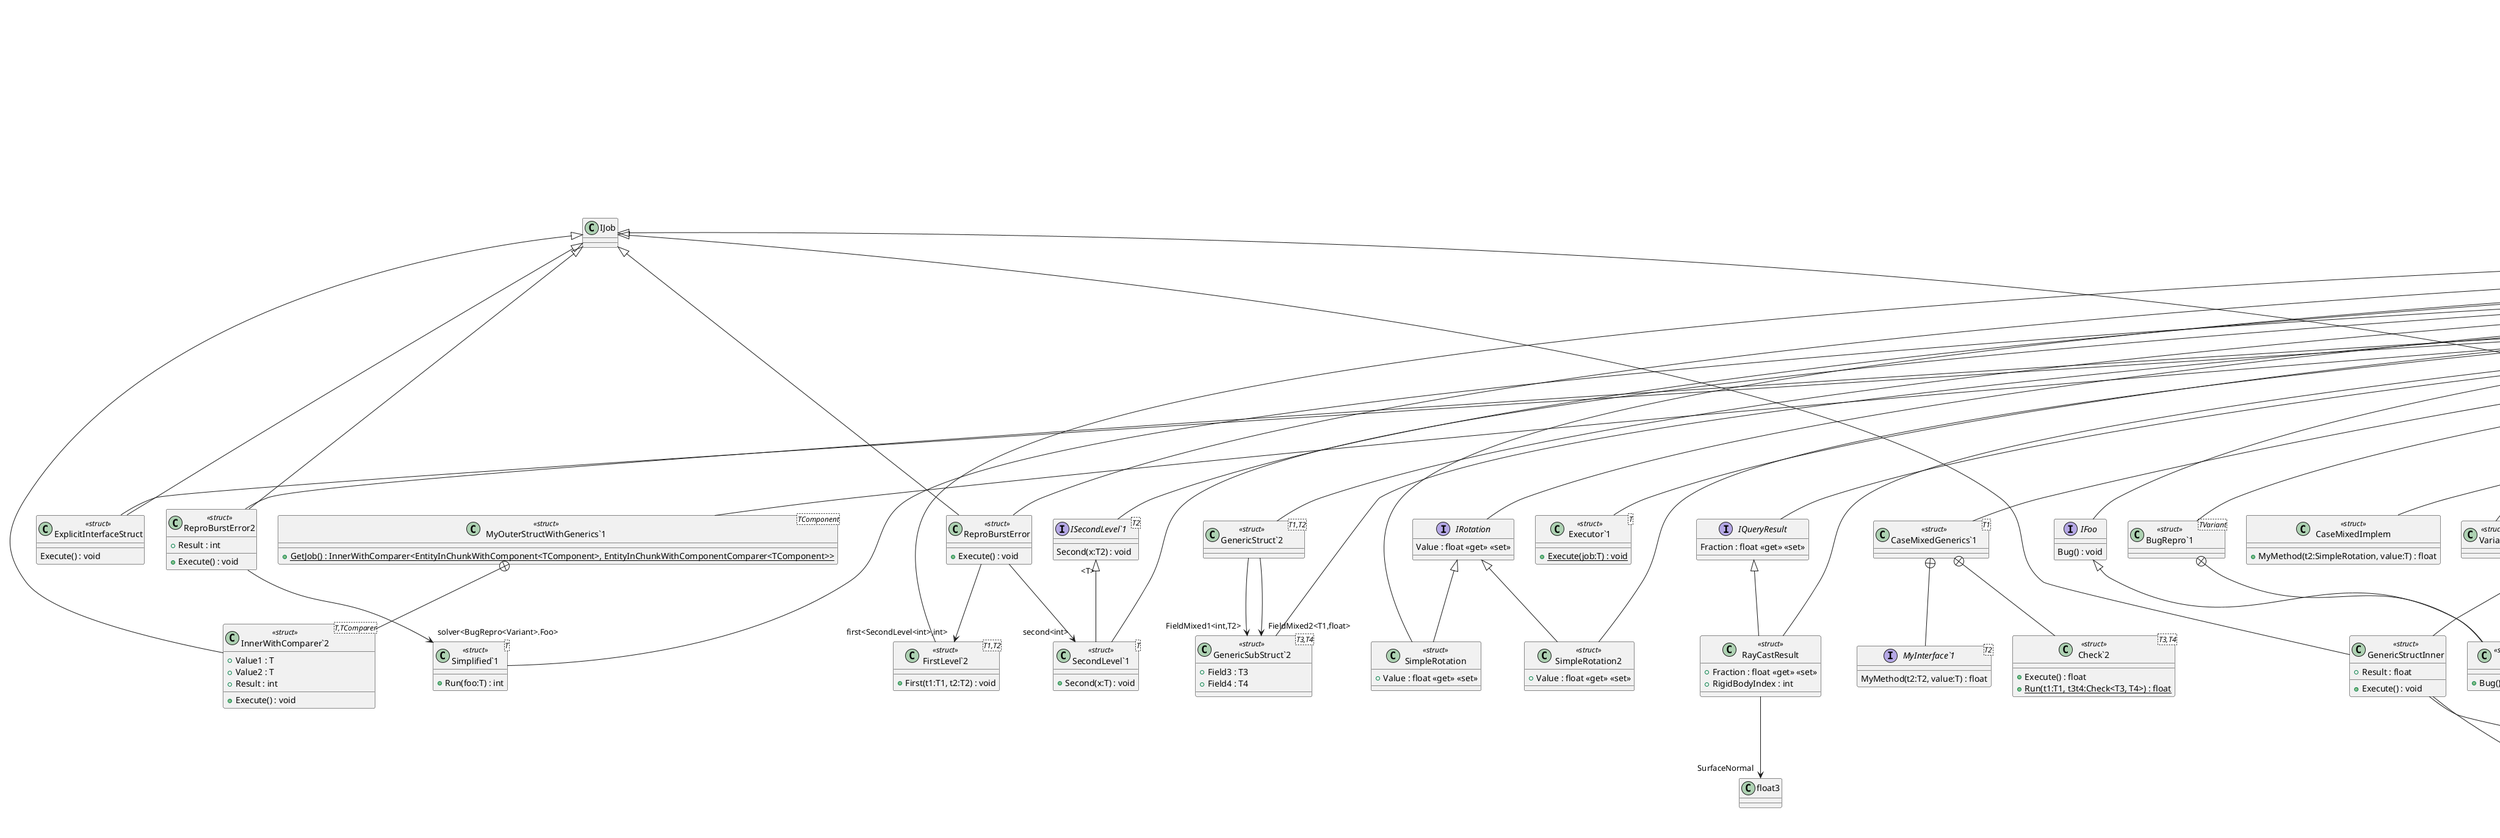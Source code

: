 @startuml
class TestGenerics <<partial>> {
    + {static} StructNestedGenerics() : int
    + {static} CheckSizeOfWithGenerics() : int
    + {static} TestOuterInnerGenerics() : float
    + {static} TestOuterInnerGenerics2() : float
    + {static} TestActivator() : float
    + {static} TestActivatorIndirect() : float
    + {static} TestStaticMethodGeneric() : float
    + {static} TestCrossConstraints() : void
    + {static} TestCrossAndGenericArgumentsInGenericInterface() : float
    + {static} TestCase_1059355() : int
    + {static} ExplicitInterfaceImplementation() : void
    + {static} ExecutePhysicsJob() : int
    {static} castRay(data:int, collector:T) : void
    {static} processLeaves(processor:T, collector:U) : void
    {static} castRayMesh(collector:T) : void
    + {static} TestGenericIssueWithIJobProcessComponentData() : float
    + {static} TestSizeOfWithGenericType() : int
    + {static} TestSizeOfWithNestedGenericTypes() : int
    + {static} CheckInterfaceCallsThroughGenericsOfGenerics() : int
    + {static} TestNestedGenericsWithStaticAndSameName() : long
    + {static} TestStructImplementingGenericInterfaceWithSourceOrderDependentResolution() : int
    + {static} TestStructImplementingGenericInterfaceWithSourceOrderDependentResolution2() : int
    + {static} CallGenericStructImplementingGenericInterfaceWithOverloads() : int
    + {static} CallGenericStructImplementingGenericInterfaceWithOverloads2() : int
    + {static} CallGenericStructImplementingGenericInterfaceWithOverloadsWrapper() : int
    + {static} CallGenericStructImplementingGenericInterfaceWithOverloadsWrapper2() : int
    + {static} CallStructImplementingGenericInterfaceWithMoreSpecificOverload() : int
    + {static} CallStructImplementingGenericInterfaceWithMoreSpecificOverload2() : int
    + {static} CallGenericStructImplementingGenericInterfaceWithPrivateOverload() : int
    + {static} CallGenericStructImplementingGenericInterfaceDerived() : int
    + {static} CallBaseInterfaceMethodOnGenericStruct() : int
    + {static} CallGenericStructImplementingGenericInterfaceDerived2() : int
    + {static} CallGetHashCodeViaInterface() : int
    + {static} CallGetHashCodeViaInterfaceHelper(value:T) : int
    + {static} CallGetHashCodeViaInterface2() : int
    + {static} CallGetHashCodeViaInterface3() : int
}
class "DataOutput2`1"<TType> <<struct>> {
}
interface "IMyActivator`1"<T> {
    Create(value:float) : T
}
class "MyActivator`1"<T> <<struct>> {
    + Create(value:float) : T
}
class "MyActivatorIndirect`1"<T> <<struct>> {
    + Create(value:float) : T
}
interface IMyData {
    Value : float <<get>> <<set>>
}
class MyValueData1 <<struct>> {
    + Value : float <<get>> <<set>>
}
class MyValueData2 <<struct>> {
    + Value : float <<get>> <<set>>
}
class "GenericStructOuter`2"<T1,T2> <<struct>> {
}
class "GenericStructOuter2`2"<T1,T2> <<struct>> {
}
class "Executor`1"<T> <<struct>> {
    + {static} Execute(job:T) : void
}
class "GenericStruct`2"<T1,T2> <<struct>> {
}
class "GenericSubStruct`2"<T3,T4> <<struct>> {
    + Field3 : T3
    + Field4 : T4
}
interface IRotation {
    Value : float <<get>> <<set>>
}
class SimpleRotation <<struct>> {
    + Value : float <<get>> <<set>>
}
class SimpleRotation2 <<struct>> {
    + Value : float <<get>> <<set>>
}
class ReproBurstError <<struct>> {
    + Execute() : void
}
class "FirstLevel`2"<T1,T2> <<struct>> {
    + First(t1:T1, t2:T2) : void
}
interface "ISecondLevel`1"<T2> {
    Second(x:T2) : void
}
class "SecondLevel`1"<T> <<struct>> {
    + Second(x:T) : void
}
class "CaseMixedGenerics`1"<T1> <<struct>> {
}
class CaseMixedImplem <<struct>> {
    + MyMethod(t2:SimpleRotation, value:T) : float
}
class ReproBurstError2 <<struct>> {
    + Result : int
    + Execute() : void
}
class Variant <<struct>> {
}
class "BugRepro`1"<TVariant> <<struct>> {
}
interface IFoo {
    Bug() : void
}
class "Simplified`1"<T> <<struct>> {
    + Run(foo:T) : int
}
class ExplicitInterfaceStruct <<struct>> {
    Execute() : void
}
class ExplicitRunner <<struct>> {
    + {static} RunJob(job:T) : void
}
interface IQueryResult {
    Fraction : float <<get>> <<set>>
}
class RayCastResult <<struct>> {
    + Fraction : float <<get>> <<set>>
    + RigidBodyIndex : int
}
interface "ICollector`1"<T> {
    MaxFraction : float <<get>>
    HasHit : bool <<get>>
    NumHits : int <<get>>
    AddHit(hit:T) : void
}
class "AnyHitCollector`1"<T> <<struct>> {
    + MaxFraction : float <<get>>
    + HasHit : bool <<get>>
    + NumHits : int <<get>>
    + AddHit(hit:T) : void
}
class "ClosestHitCollector`1"<T> <<struct>> {
    + MaxFraction : float <<get>>
    + HasHit : bool <<get>>
    + NumHits : int <<get>>
    + ClosestHit : T
    + AddHit(hit:T) : void
}
interface IRaycastLeafProcessor {
    RayLeaf(leafData:int, collector:T) : void
}
class RayLeafProcessor <<struct>> {
    + RayLeaf(leafData:int, collector:T) : void
}
class PhysicsJob <<struct>> {
    + result : bool
    + <<unsafe>> Execute(index:int) : void
}
interface IComponentData {
}
class "JobStruct_Process_DD`3"<T,U0,U1> <<struct>> {
    + Data : T
    + DataU0 : U0
    + DataU1 : U1
    + {static} <<unsafe>> Execute(jobData:JobStruct_Process_DD<T, U0, U1>) : void
}
interface "IJobProcessComponentData`2"<U0,U1> {
    Execute(c0:U0, c1:U1) : void
}
class "GenericComponent`1"<T> <<struct>> {
    + Value : T
}
class Translation <<struct>> {
    + Value : float
}
class MyReadJob <<struct>> {
    + Execute(c0:GenericComponent<float>, c1:Translation) : void
}
class "GenericTypeContainer`1"<TType> <<struct>> {
    + Value : TType
}
class "GenericContainerOuter`1"<T> {
}
interface IComponentDataOrdered {
    Order : int <<get>>
}
class "EntityInChunkWithComponent`1"<TComponent> <<struct>> {
    + Component : TComponent
    + EntityInChunkWithComponent(component:TComponent)
}
class "EntityInChunkWithComponentComparer`1"<TComponent> <<struct>> {
    + Compare(x:EntityInChunkWithComponent<TComponent>, y:EntityInChunkWithComponent<TComponent>) : int
}
class "MyOuterStructWithGenerics`1"<TComponent> <<struct>> {
    + {static} GetJob() : InnerWithComparer<EntityInChunkWithComponent<TComponent>, EntityInChunkWithComponentComparer<TComponent>>
}
class MyComponentData <<struct>> {
    + Value : int
    + MyComponentData(value:int)
    + CompareTo(other:MyComponentData) : int
}
class "TypeIndexCache`1"<T> {
    + {static} GetValue() : long
}
class "InnerIndex`1"<T> <<struct>> {
    + {static} Create() : long
}
interface "IGenericInterfaceWithSourceOrderDependentResolution`1"<T> {
    Foo(i:int) : int
    Foo(t:T) : int
}
class StructImplementingGenericInterfaceWithSourceOrderDependentResolution <<struct>> {
    Foo(i:int) : int
    + Foo(i:int) : int
}
interface "IGenericInterfaceWithSourceOrderDependentResolution2`1"<T> {
    Foo(t:T) : int
    Foo(i:int) : int
}
class StructImplementingGenericInterfaceWithSourceOrderDependentResolution2 <<struct>> {
    Foo(i:int) : int
    + Foo(i:int) : int
}
interface "IGenericInterfaceWithOverloads`1"<T> {
    Foo(u:uint) : T
    Foo(i:int) : T
}
class "GenericStructImplementingGenericInterfaceWithOverloads`1"<T> <<struct>> {
    + UIntValue : T
    + IntValue : T
    + Foo(u:uint) : T
    + Foo(i:int) : T
}
interface "IGenericInterfaceWithOverloadsWrapper`1"<T> {
    Bar(index:uint) : GenericStructImplementingGenericInterfaceWithOverloads<T>
    Bar(index:int) : GenericStructImplementingGenericInterfaceWithOverloads<T>
}
class "GenericStructImplementingGenericInterfaceWithOverloadsWrapper`1"<T> <<struct>> {
    + Bar(index:uint) : GenericStructImplementingGenericInterfaceWithOverloads<T>
    + Bar(index:int) : GenericStructImplementingGenericInterfaceWithOverloads<T>
}
interface "IGenericInterfaceWithMoreSpecificOverload`1"<T> {
    Foo(t:T) : int
    Foo(i:int) : int
}
class "StructImplementingGenericInterfaceWithMoreSpecificOverload`1"<T> <<struct>> {
    + Foo(t:T) : int
    + Foo(i:int) : int
}
class StructImplementingGenericInterfaceWithMoreSpecificOverload2 <<struct>> {
    + Foo(i:int) : int
}
interface "IGenericInterface`1"<T> {
    Get(idx:int) : T
}
class "GenericStructImplementingGenericInterfaceWithPrivateOverload`1"<T> <<struct>> {
    + Get(idx:int) : T
}
interface "IGenericInterfaceBase`1"<T> {
    Foo(t:T) : int
    Foo(d:double) : int
}
interface "IGenericInterfaceDerived`2"<T,U> {
    Foo(u:U) : int
}
class "GenericStructImplementingGenericInterfaceDerived`1"<T> <<struct>> {
    + Foo(u:T) : int
    + Foo(d:double) : int
}
class "GenericStructImplementingGenericInterfaceDerived2`1"<T> <<struct>> {
    Foo(t:T) : int
    Foo(d:double) : int
    + Foo(u:T) : int
}
class CallGetHashCodeViaInterfaceStruct <<struct>> {
    + Value : int
    + <<override>> GetHashCode() : int
    + GetHashCode(x:int) : int
}
class CallGetHashCodeViaInterfaceStruct2 <<struct>> {
    + Value : int
    + GetHashCode(x:int) : int
    + GetHashCode(d:double) : double
}
class CallGetHashCodeViaInterfaceStruct3 <<struct>> {
    + Value : int
}
class GenericStructInner <<struct>> {
    + Result : float
    + Execute() : void
}
class "GenericStructInner`1"<T3> <<struct>> {
    + Field3 : T3
    + Result : float
    + Execute() : void
}
interface "MyInterface`1"<T2> {
    MyMethod(t2:T2, value:T) : float
}
class "Check`2"<T3,T4> <<struct>> {
    + Execute() : float
    + {static} Run(t1:T1, t3t4:Check<T3, T4>) : float
}
class Foo <<struct>> {
    + Bug() : void
}
class "GenericContainerInner`1"<TType> <<struct>> {
    + Value : TType
}
class "IComparer`1"<T> {
}
class "IComparable`1"<T> {
}
class "InnerWithComparer`2"<T,TComparer> <<struct>> {
    + Value1 : T
    + Value2 : T
    + Result : int
    + Execute() : void
}
TestGenerics +-- "DataOutput2`1"
TestGenerics +-- "IMyActivator`1"
TestGenerics +-- "MyActivator`1"
"IMyActivator`1" "<T>" <|-- "MyActivator`1"
TestGenerics +-- "MyActivatorIndirect`1"
"IMyActivator`1" "<T>" <|-- "MyActivatorIndirect`1"
TestGenerics +-- IMyData
TestGenerics +-- MyValueData1
IMyData <|-- MyValueData1
TestGenerics +-- MyValueData2
IMyData <|-- MyValueData2
TestGenerics +-- "GenericStructOuter`2"
TestGenerics +-- "GenericStructOuter2`2"
TestGenerics +-- "Executor`1"
TestGenerics +-- "GenericStruct`2"
"GenericStruct`2" --> "FieldMixed1<int,T2>" "GenericSubStruct`2"
"GenericStruct`2" --> "FieldMixed2<T1,float>" "GenericSubStruct`2"
TestGenerics +-- "GenericSubStruct`2"
TestGenerics +-- IRotation
TestGenerics +-- SimpleRotation
IRotation <|-- SimpleRotation
TestGenerics +-- SimpleRotation2
IRotation <|-- SimpleRotation2
TestGenerics +-- ReproBurstError
IJob <|-- ReproBurstError
ReproBurstError --> "first<SecondLevel<int>,int>" "FirstLevel`2"
ReproBurstError --> "second<int>" "SecondLevel`1"
TestGenerics +-- "FirstLevel`2"
TestGenerics +-- "ISecondLevel`1"
TestGenerics +-- "SecondLevel`1"
"ISecondLevel`1" "<T>" <|-- "SecondLevel`1"
TestGenerics +-- "CaseMixedGenerics`1"
TestGenerics +-- CaseMixedImplem
TestGenerics +-- ReproBurstError2
IJob <|-- ReproBurstError2
ReproBurstError2 --> "solver<BugRepro<Variant>.Foo>" "Simplified`1"
TestGenerics +-- Variant
TestGenerics +-- "BugRepro`1"
TestGenerics +-- IFoo
TestGenerics +-- "Simplified`1"
TestGenerics +-- ExplicitInterfaceStruct
IJob <|-- ExplicitInterfaceStruct
TestGenerics +-- ExplicitRunner
TestGenerics +-- IQueryResult
TestGenerics +-- RayCastResult
IQueryResult <|-- RayCastResult
RayCastResult --> "SurfaceNormal" float3
TestGenerics +-- "ICollector`1"
TestGenerics +-- "AnyHitCollector`1"
"ICollector`1" "<T>" <|-- "AnyHitCollector`1"
TestGenerics +-- "ClosestHitCollector`1"
"ICollector`1" "<T>" <|-- "ClosestHitCollector`1"
TestGenerics +-- IRaycastLeafProcessor
TestGenerics +-- RayLeafProcessor
IRaycastLeafProcessor <|-- RayLeafProcessor
TestGenerics +-- PhysicsJob
IJobParallelFor <|-- PhysicsJob
TestGenerics +-- IComponentData
TestGenerics +-- "JobStruct_Process_DD`3"
TestGenerics +-- "IJobProcessComponentData`2"
TestGenerics +-- "GenericComponent`1"
IComponentData <|-- "GenericComponent`1"
TestGenerics +-- Translation
IComponentData <|-- Translation
TestGenerics +-- MyReadJob
"IJobProcessComponentData`2" "<GenericComponent<float>,Translation>" <|-- MyReadJob
TestGenerics +-- "GenericTypeContainer`1"
TestGenerics +-- "GenericContainerOuter`1"
TestGenerics +-- IComponentDataOrdered
TestGenerics +-- "EntityInChunkWithComponent`1"
TestGenerics +-- "EntityInChunkWithComponentComparer`1"
"IComparer`1" "<EntityInChunkWithComponent<TComponent>>" <|-- "EntityInChunkWithComponentComparer`1"
TestGenerics +-- "MyOuterStructWithGenerics`1"
TestGenerics +-- MyComponentData
IComponentData <|-- MyComponentData
"IComparable`1" "<MyComponentData>" <|-- MyComponentData
TestGenerics +-- "TypeIndexCache`1"
TestGenerics +-- "InnerIndex`1"
TestGenerics +-- "IGenericInterfaceWithSourceOrderDependentResolution`1"
TestGenerics +-- StructImplementingGenericInterfaceWithSourceOrderDependentResolution
"IGenericInterfaceWithSourceOrderDependentResolution`1" "<int>" <|-- StructImplementingGenericInterfaceWithSourceOrderDependentResolution
TestGenerics +-- "IGenericInterfaceWithSourceOrderDependentResolution2`1"
TestGenerics +-- StructImplementingGenericInterfaceWithSourceOrderDependentResolution2
"IGenericInterfaceWithSourceOrderDependentResolution2`1" "<int>" <|-- StructImplementingGenericInterfaceWithSourceOrderDependentResolution2
TestGenerics +-- "IGenericInterfaceWithOverloads`1"
TestGenerics +-- "GenericStructImplementingGenericInterfaceWithOverloads`1"
"IGenericInterfaceWithOverloads`1" "<T>" <|-- "GenericStructImplementingGenericInterfaceWithOverloads`1"
TestGenerics +-- "IGenericInterfaceWithOverloadsWrapper`1"
TestGenerics +-- "GenericStructImplementingGenericInterfaceWithOverloadsWrapper`1"
"IGenericInterfaceWithOverloadsWrapper`1" "<T>" <|-- "GenericStructImplementingGenericInterfaceWithOverloadsWrapper`1"
"GenericStructImplementingGenericInterfaceWithOverloadsWrapper`1" --> "UIntValue<T>" "GenericStructImplementingGenericInterfaceWithOverloads`1"
"GenericStructImplementingGenericInterfaceWithOverloadsWrapper`1" --> "IntValue<T>" "GenericStructImplementingGenericInterfaceWithOverloads`1"
TestGenerics +-- "IGenericInterfaceWithMoreSpecificOverload`1"
TestGenerics +-- "StructImplementingGenericInterfaceWithMoreSpecificOverload`1"
"IGenericInterfaceWithMoreSpecificOverload`1" "<T>" <|-- "StructImplementingGenericInterfaceWithMoreSpecificOverload`1"
TestGenerics +-- StructImplementingGenericInterfaceWithMoreSpecificOverload2
"IGenericInterfaceWithMoreSpecificOverload`1" "<int>" <|-- StructImplementingGenericInterfaceWithMoreSpecificOverload2
TestGenerics +-- "IGenericInterface`1"
TestGenerics +-- "GenericStructImplementingGenericInterfaceWithPrivateOverload`1"
"IGenericInterface`1" "<T>" <|-- "GenericStructImplementingGenericInterfaceWithPrivateOverload`1"
TestGenerics +-- "IGenericInterfaceBase`1"
TestGenerics +-- "IGenericInterfaceDerived`2"
"IGenericInterfaceBase`1" "<T>" <|-- "IGenericInterfaceDerived`2"
TestGenerics +-- "GenericStructImplementingGenericInterfaceDerived`1"
"IGenericInterfaceDerived`2" "<T,T>" <|-- "GenericStructImplementingGenericInterfaceDerived`1"
TestGenerics +-- "GenericStructImplementingGenericInterfaceDerived2`1"
"IGenericInterfaceDerived`2" "<T,T>" <|-- "GenericStructImplementingGenericInterfaceDerived2`1"
TestGenerics +-- CallGetHashCodeViaInterfaceStruct
TestGenerics +-- CallGetHashCodeViaInterfaceStruct2
TestGenerics +-- CallGetHashCodeViaInterfaceStruct3
"GenericStructOuter`2" +-- GenericStructInner
IJob <|-- GenericStructInner
GenericStructInner --> "Field1" T1
GenericStructInner --> "Field2" T2
"GenericStructOuter2`2" +-- "GenericStructInner`1"
IJob <|-- "GenericStructInner`1"
"GenericStructInner`1" --> "Field1" T1
"GenericStructInner`1" --> "Field2" T2
"CaseMixedGenerics`1" +-- "MyInterface`1"
"CaseMixedGenerics`1" +-- "Check`2"
"BugRepro`1" +-- Foo
IFoo <|-- Foo
"GenericContainerOuter`1" +-- "GenericContainerInner`1"
"GenericContainerInner`1" --> "Value2" T
"MyOuterStructWithGenerics`1" +-- "InnerWithComparer`2"
IJob <|-- "InnerWithComparer`2"
@enduml
